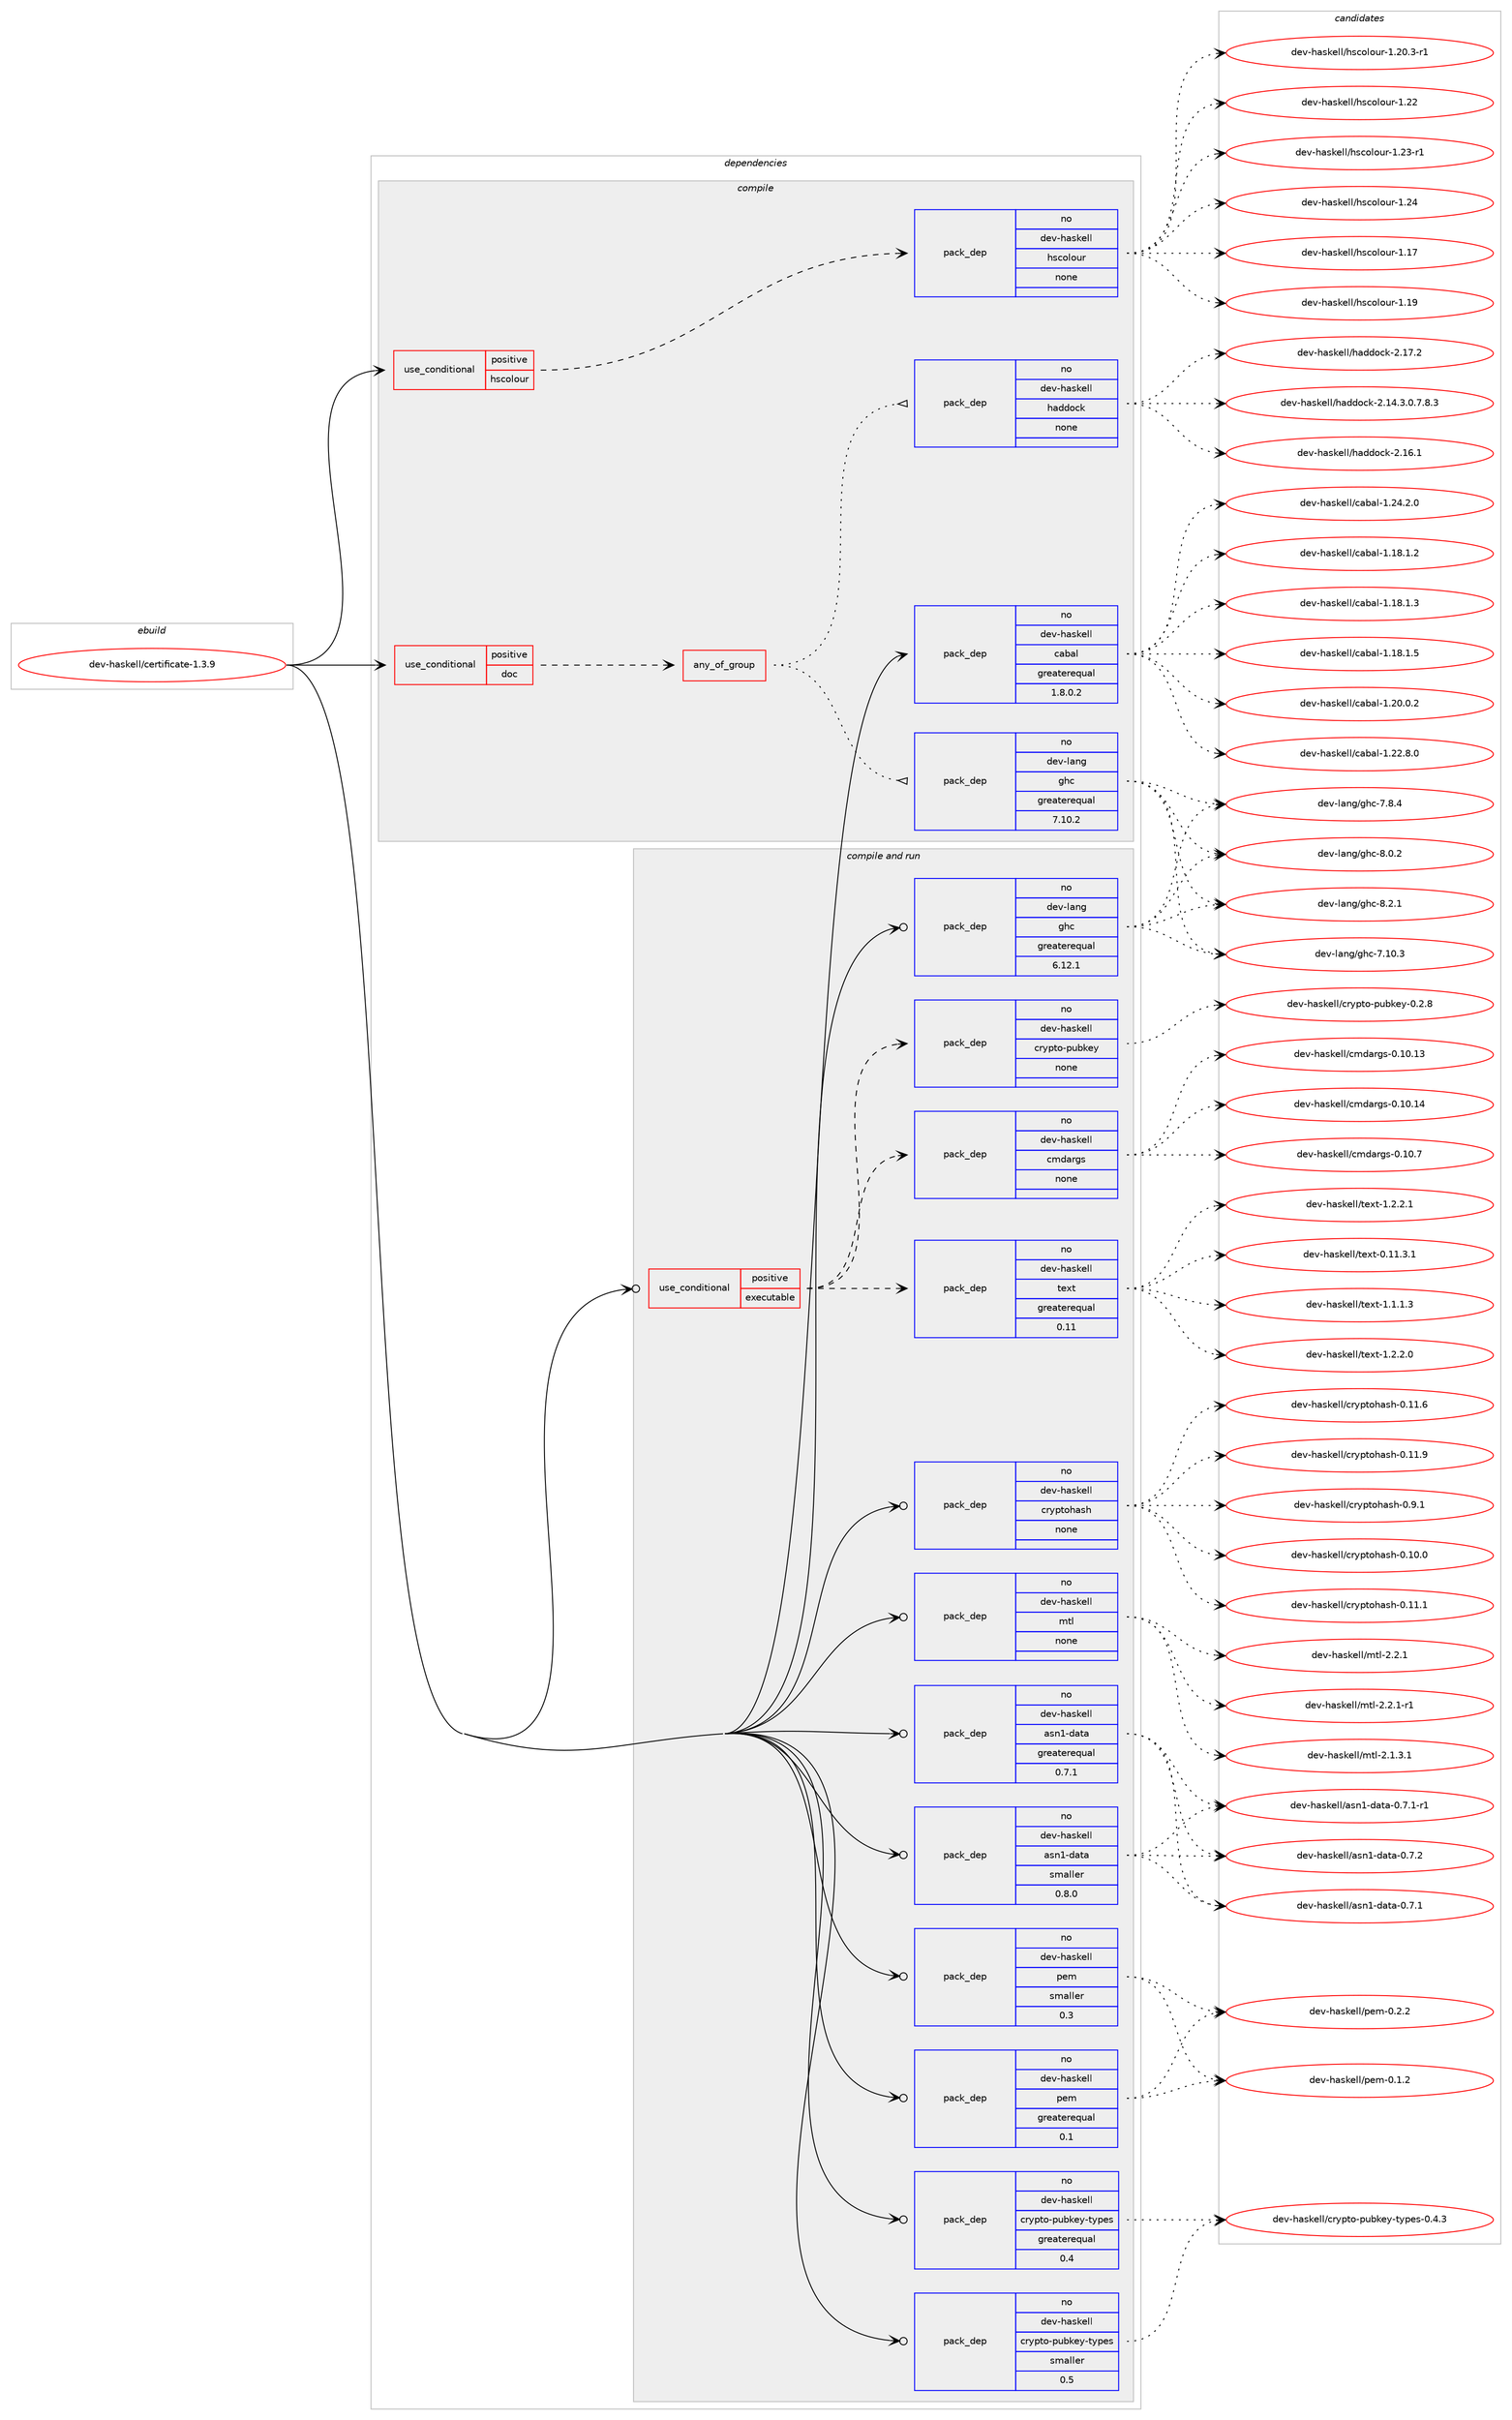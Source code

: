digraph prolog {

# *************
# Graph options
# *************

newrank=true;
concentrate=true;
compound=true;
graph [rankdir=LR,fontname=Helvetica,fontsize=10,ranksep=1.5];#, ranksep=2.5, nodesep=0.2];
edge  [arrowhead=vee];
node  [fontname=Helvetica,fontsize=10];

# **********
# The ebuild
# **********

subgraph cluster_leftcol {
color=gray;
rank=same;
label=<<i>ebuild</i>>;
id [label="dev-haskell/certificate-1.3.9", color=red, width=4, href="../dev-haskell/certificate-1.3.9.svg"];
}

# ****************
# The dependencies
# ****************

subgraph cluster_midcol {
color=gray;
label=<<i>dependencies</i>>;
subgraph cluster_compile {
fillcolor="#eeeeee";
style=filled;
label=<<i>compile</i>>;
subgraph cond18241 {
dependency76493 [label=<<TABLE BORDER="0" CELLBORDER="1" CELLSPACING="0" CELLPADDING="4"><TR><TD ROWSPAN="3" CELLPADDING="10">use_conditional</TD></TR><TR><TD>positive</TD></TR><TR><TD>doc</TD></TR></TABLE>>, shape=none, color=red];
subgraph any1754 {
dependency76494 [label=<<TABLE BORDER="0" CELLBORDER="1" CELLSPACING="0" CELLPADDING="4"><TR><TD CELLPADDING="10">any_of_group</TD></TR></TABLE>>, shape=none, color=red];subgraph pack56468 {
dependency76495 [label=<<TABLE BORDER="0" CELLBORDER="1" CELLSPACING="0" CELLPADDING="4" WIDTH="220"><TR><TD ROWSPAN="6" CELLPADDING="30">pack_dep</TD></TR><TR><TD WIDTH="110">no</TD></TR><TR><TD>dev-haskell</TD></TR><TR><TD>haddock</TD></TR><TR><TD>none</TD></TR><TR><TD></TD></TR></TABLE>>, shape=none, color=blue];
}
dependency76494:e -> dependency76495:w [weight=20,style="dotted",arrowhead="oinv"];
subgraph pack56469 {
dependency76496 [label=<<TABLE BORDER="0" CELLBORDER="1" CELLSPACING="0" CELLPADDING="4" WIDTH="220"><TR><TD ROWSPAN="6" CELLPADDING="30">pack_dep</TD></TR><TR><TD WIDTH="110">no</TD></TR><TR><TD>dev-lang</TD></TR><TR><TD>ghc</TD></TR><TR><TD>greaterequal</TD></TR><TR><TD>7.10.2</TD></TR></TABLE>>, shape=none, color=blue];
}
dependency76494:e -> dependency76496:w [weight=20,style="dotted",arrowhead="oinv"];
}
dependency76493:e -> dependency76494:w [weight=20,style="dashed",arrowhead="vee"];
}
id:e -> dependency76493:w [weight=20,style="solid",arrowhead="vee"];
subgraph cond18242 {
dependency76497 [label=<<TABLE BORDER="0" CELLBORDER="1" CELLSPACING="0" CELLPADDING="4"><TR><TD ROWSPAN="3" CELLPADDING="10">use_conditional</TD></TR><TR><TD>positive</TD></TR><TR><TD>hscolour</TD></TR></TABLE>>, shape=none, color=red];
subgraph pack56470 {
dependency76498 [label=<<TABLE BORDER="0" CELLBORDER="1" CELLSPACING="0" CELLPADDING="4" WIDTH="220"><TR><TD ROWSPAN="6" CELLPADDING="30">pack_dep</TD></TR><TR><TD WIDTH="110">no</TD></TR><TR><TD>dev-haskell</TD></TR><TR><TD>hscolour</TD></TR><TR><TD>none</TD></TR><TR><TD></TD></TR></TABLE>>, shape=none, color=blue];
}
dependency76497:e -> dependency76498:w [weight=20,style="dashed",arrowhead="vee"];
}
id:e -> dependency76497:w [weight=20,style="solid",arrowhead="vee"];
subgraph pack56471 {
dependency76499 [label=<<TABLE BORDER="0" CELLBORDER="1" CELLSPACING="0" CELLPADDING="4" WIDTH="220"><TR><TD ROWSPAN="6" CELLPADDING="30">pack_dep</TD></TR><TR><TD WIDTH="110">no</TD></TR><TR><TD>dev-haskell</TD></TR><TR><TD>cabal</TD></TR><TR><TD>greaterequal</TD></TR><TR><TD>1.8.0.2</TD></TR></TABLE>>, shape=none, color=blue];
}
id:e -> dependency76499:w [weight=20,style="solid",arrowhead="vee"];
}
subgraph cluster_compileandrun {
fillcolor="#eeeeee";
style=filled;
label=<<i>compile and run</i>>;
subgraph cond18243 {
dependency76500 [label=<<TABLE BORDER="0" CELLBORDER="1" CELLSPACING="0" CELLPADDING="4"><TR><TD ROWSPAN="3" CELLPADDING="10">use_conditional</TD></TR><TR><TD>positive</TD></TR><TR><TD>executable</TD></TR></TABLE>>, shape=none, color=red];
subgraph pack56472 {
dependency76501 [label=<<TABLE BORDER="0" CELLBORDER="1" CELLSPACING="0" CELLPADDING="4" WIDTH="220"><TR><TD ROWSPAN="6" CELLPADDING="30">pack_dep</TD></TR><TR><TD WIDTH="110">no</TD></TR><TR><TD>dev-haskell</TD></TR><TR><TD>cmdargs</TD></TR><TR><TD>none</TD></TR><TR><TD></TD></TR></TABLE>>, shape=none, color=blue];
}
dependency76500:e -> dependency76501:w [weight=20,style="dashed",arrowhead="vee"];
subgraph pack56473 {
dependency76502 [label=<<TABLE BORDER="0" CELLBORDER="1" CELLSPACING="0" CELLPADDING="4" WIDTH="220"><TR><TD ROWSPAN="6" CELLPADDING="30">pack_dep</TD></TR><TR><TD WIDTH="110">no</TD></TR><TR><TD>dev-haskell</TD></TR><TR><TD>crypto-pubkey</TD></TR><TR><TD>none</TD></TR><TR><TD></TD></TR></TABLE>>, shape=none, color=blue];
}
dependency76500:e -> dependency76502:w [weight=20,style="dashed",arrowhead="vee"];
subgraph pack56474 {
dependency76503 [label=<<TABLE BORDER="0" CELLBORDER="1" CELLSPACING="0" CELLPADDING="4" WIDTH="220"><TR><TD ROWSPAN="6" CELLPADDING="30">pack_dep</TD></TR><TR><TD WIDTH="110">no</TD></TR><TR><TD>dev-haskell</TD></TR><TR><TD>text</TD></TR><TR><TD>greaterequal</TD></TR><TR><TD>0.11</TD></TR></TABLE>>, shape=none, color=blue];
}
dependency76500:e -> dependency76503:w [weight=20,style="dashed",arrowhead="vee"];
}
id:e -> dependency76500:w [weight=20,style="solid",arrowhead="odotvee"];
subgraph pack56475 {
dependency76504 [label=<<TABLE BORDER="0" CELLBORDER="1" CELLSPACING="0" CELLPADDING="4" WIDTH="220"><TR><TD ROWSPAN="6" CELLPADDING="30">pack_dep</TD></TR><TR><TD WIDTH="110">no</TD></TR><TR><TD>dev-haskell</TD></TR><TR><TD>asn1-data</TD></TR><TR><TD>greaterequal</TD></TR><TR><TD>0.7.1</TD></TR></TABLE>>, shape=none, color=blue];
}
id:e -> dependency76504:w [weight=20,style="solid",arrowhead="odotvee"];
subgraph pack56476 {
dependency76505 [label=<<TABLE BORDER="0" CELLBORDER="1" CELLSPACING="0" CELLPADDING="4" WIDTH="220"><TR><TD ROWSPAN="6" CELLPADDING="30">pack_dep</TD></TR><TR><TD WIDTH="110">no</TD></TR><TR><TD>dev-haskell</TD></TR><TR><TD>asn1-data</TD></TR><TR><TD>smaller</TD></TR><TR><TD>0.8.0</TD></TR></TABLE>>, shape=none, color=blue];
}
id:e -> dependency76505:w [weight=20,style="solid",arrowhead="odotvee"];
subgraph pack56477 {
dependency76506 [label=<<TABLE BORDER="0" CELLBORDER="1" CELLSPACING="0" CELLPADDING="4" WIDTH="220"><TR><TD ROWSPAN="6" CELLPADDING="30">pack_dep</TD></TR><TR><TD WIDTH="110">no</TD></TR><TR><TD>dev-haskell</TD></TR><TR><TD>crypto-pubkey-types</TD></TR><TR><TD>greaterequal</TD></TR><TR><TD>0.4</TD></TR></TABLE>>, shape=none, color=blue];
}
id:e -> dependency76506:w [weight=20,style="solid",arrowhead="odotvee"];
subgraph pack56478 {
dependency76507 [label=<<TABLE BORDER="0" CELLBORDER="1" CELLSPACING="0" CELLPADDING="4" WIDTH="220"><TR><TD ROWSPAN="6" CELLPADDING="30">pack_dep</TD></TR><TR><TD WIDTH="110">no</TD></TR><TR><TD>dev-haskell</TD></TR><TR><TD>crypto-pubkey-types</TD></TR><TR><TD>smaller</TD></TR><TR><TD>0.5</TD></TR></TABLE>>, shape=none, color=blue];
}
id:e -> dependency76507:w [weight=20,style="solid",arrowhead="odotvee"];
subgraph pack56479 {
dependency76508 [label=<<TABLE BORDER="0" CELLBORDER="1" CELLSPACING="0" CELLPADDING="4" WIDTH="220"><TR><TD ROWSPAN="6" CELLPADDING="30">pack_dep</TD></TR><TR><TD WIDTH="110">no</TD></TR><TR><TD>dev-haskell</TD></TR><TR><TD>cryptohash</TD></TR><TR><TD>none</TD></TR><TR><TD></TD></TR></TABLE>>, shape=none, color=blue];
}
id:e -> dependency76508:w [weight=20,style="solid",arrowhead="odotvee"];
subgraph pack56480 {
dependency76509 [label=<<TABLE BORDER="0" CELLBORDER="1" CELLSPACING="0" CELLPADDING="4" WIDTH="220"><TR><TD ROWSPAN="6" CELLPADDING="30">pack_dep</TD></TR><TR><TD WIDTH="110">no</TD></TR><TR><TD>dev-haskell</TD></TR><TR><TD>mtl</TD></TR><TR><TD>none</TD></TR><TR><TD></TD></TR></TABLE>>, shape=none, color=blue];
}
id:e -> dependency76509:w [weight=20,style="solid",arrowhead="odotvee"];
subgraph pack56481 {
dependency76510 [label=<<TABLE BORDER="0" CELLBORDER="1" CELLSPACING="0" CELLPADDING="4" WIDTH="220"><TR><TD ROWSPAN="6" CELLPADDING="30">pack_dep</TD></TR><TR><TD WIDTH="110">no</TD></TR><TR><TD>dev-haskell</TD></TR><TR><TD>pem</TD></TR><TR><TD>greaterequal</TD></TR><TR><TD>0.1</TD></TR></TABLE>>, shape=none, color=blue];
}
id:e -> dependency76510:w [weight=20,style="solid",arrowhead="odotvee"];
subgraph pack56482 {
dependency76511 [label=<<TABLE BORDER="0" CELLBORDER="1" CELLSPACING="0" CELLPADDING="4" WIDTH="220"><TR><TD ROWSPAN="6" CELLPADDING="30">pack_dep</TD></TR><TR><TD WIDTH="110">no</TD></TR><TR><TD>dev-haskell</TD></TR><TR><TD>pem</TD></TR><TR><TD>smaller</TD></TR><TR><TD>0.3</TD></TR></TABLE>>, shape=none, color=blue];
}
id:e -> dependency76511:w [weight=20,style="solid",arrowhead="odotvee"];
subgraph pack56483 {
dependency76512 [label=<<TABLE BORDER="0" CELLBORDER="1" CELLSPACING="0" CELLPADDING="4" WIDTH="220"><TR><TD ROWSPAN="6" CELLPADDING="30">pack_dep</TD></TR><TR><TD WIDTH="110">no</TD></TR><TR><TD>dev-lang</TD></TR><TR><TD>ghc</TD></TR><TR><TD>greaterequal</TD></TR><TR><TD>6.12.1</TD></TR></TABLE>>, shape=none, color=blue];
}
id:e -> dependency76512:w [weight=20,style="solid",arrowhead="odotvee"];
}
subgraph cluster_run {
fillcolor="#eeeeee";
style=filled;
label=<<i>run</i>>;
}
}

# **************
# The candidates
# **************

subgraph cluster_choices {
rank=same;
color=gray;
label=<<i>candidates</i>>;

subgraph choice56468 {
color=black;
nodesep=1;
choice1001011184510497115107101108108471049710010011199107455046495246514648465546564651 [label="dev-haskell/haddock-2.14.3.0.7.8.3", color=red, width=4,href="../dev-haskell/haddock-2.14.3.0.7.8.3.svg"];
choice100101118451049711510710110810847104971001001119910745504649544649 [label="dev-haskell/haddock-2.16.1", color=red, width=4,href="../dev-haskell/haddock-2.16.1.svg"];
choice100101118451049711510710110810847104971001001119910745504649554650 [label="dev-haskell/haddock-2.17.2", color=red, width=4,href="../dev-haskell/haddock-2.17.2.svg"];
dependency76495:e -> choice1001011184510497115107101108108471049710010011199107455046495246514648465546564651:w [style=dotted,weight="100"];
dependency76495:e -> choice100101118451049711510710110810847104971001001119910745504649544649:w [style=dotted,weight="100"];
dependency76495:e -> choice100101118451049711510710110810847104971001001119910745504649554650:w [style=dotted,weight="100"];
}
subgraph choice56469 {
color=black;
nodesep=1;
choice1001011184510897110103471031049945554649484651 [label="dev-lang/ghc-7.10.3", color=red, width=4,href="../dev-lang/ghc-7.10.3.svg"];
choice10010111845108971101034710310499455546564652 [label="dev-lang/ghc-7.8.4", color=red, width=4,href="../dev-lang/ghc-7.8.4.svg"];
choice10010111845108971101034710310499455646484650 [label="dev-lang/ghc-8.0.2", color=red, width=4,href="../dev-lang/ghc-8.0.2.svg"];
choice10010111845108971101034710310499455646504649 [label="dev-lang/ghc-8.2.1", color=red, width=4,href="../dev-lang/ghc-8.2.1.svg"];
dependency76496:e -> choice1001011184510897110103471031049945554649484651:w [style=dotted,weight="100"];
dependency76496:e -> choice10010111845108971101034710310499455546564652:w [style=dotted,weight="100"];
dependency76496:e -> choice10010111845108971101034710310499455646484650:w [style=dotted,weight="100"];
dependency76496:e -> choice10010111845108971101034710310499455646504649:w [style=dotted,weight="100"];
}
subgraph choice56470 {
color=black;
nodesep=1;
choice100101118451049711510710110810847104115991111081111171144549464955 [label="dev-haskell/hscolour-1.17", color=red, width=4,href="../dev-haskell/hscolour-1.17.svg"];
choice100101118451049711510710110810847104115991111081111171144549464957 [label="dev-haskell/hscolour-1.19", color=red, width=4,href="../dev-haskell/hscolour-1.19.svg"];
choice10010111845104971151071011081084710411599111108111117114454946504846514511449 [label="dev-haskell/hscolour-1.20.3-r1", color=red, width=4,href="../dev-haskell/hscolour-1.20.3-r1.svg"];
choice100101118451049711510710110810847104115991111081111171144549465050 [label="dev-haskell/hscolour-1.22", color=red, width=4,href="../dev-haskell/hscolour-1.22.svg"];
choice1001011184510497115107101108108471041159911110811111711445494650514511449 [label="dev-haskell/hscolour-1.23-r1", color=red, width=4,href="../dev-haskell/hscolour-1.23-r1.svg"];
choice100101118451049711510710110810847104115991111081111171144549465052 [label="dev-haskell/hscolour-1.24", color=red, width=4,href="../dev-haskell/hscolour-1.24.svg"];
dependency76498:e -> choice100101118451049711510710110810847104115991111081111171144549464955:w [style=dotted,weight="100"];
dependency76498:e -> choice100101118451049711510710110810847104115991111081111171144549464957:w [style=dotted,weight="100"];
dependency76498:e -> choice10010111845104971151071011081084710411599111108111117114454946504846514511449:w [style=dotted,weight="100"];
dependency76498:e -> choice100101118451049711510710110810847104115991111081111171144549465050:w [style=dotted,weight="100"];
dependency76498:e -> choice1001011184510497115107101108108471041159911110811111711445494650514511449:w [style=dotted,weight="100"];
dependency76498:e -> choice100101118451049711510710110810847104115991111081111171144549465052:w [style=dotted,weight="100"];
}
subgraph choice56471 {
color=black;
nodesep=1;
choice10010111845104971151071011081084799979897108454946495646494650 [label="dev-haskell/cabal-1.18.1.2", color=red, width=4,href="../dev-haskell/cabal-1.18.1.2.svg"];
choice10010111845104971151071011081084799979897108454946495646494651 [label="dev-haskell/cabal-1.18.1.3", color=red, width=4,href="../dev-haskell/cabal-1.18.1.3.svg"];
choice10010111845104971151071011081084799979897108454946495646494653 [label="dev-haskell/cabal-1.18.1.5", color=red, width=4,href="../dev-haskell/cabal-1.18.1.5.svg"];
choice10010111845104971151071011081084799979897108454946504846484650 [label="dev-haskell/cabal-1.20.0.2", color=red, width=4,href="../dev-haskell/cabal-1.20.0.2.svg"];
choice10010111845104971151071011081084799979897108454946505046564648 [label="dev-haskell/cabal-1.22.8.0", color=red, width=4,href="../dev-haskell/cabal-1.22.8.0.svg"];
choice10010111845104971151071011081084799979897108454946505246504648 [label="dev-haskell/cabal-1.24.2.0", color=red, width=4,href="../dev-haskell/cabal-1.24.2.0.svg"];
dependency76499:e -> choice10010111845104971151071011081084799979897108454946495646494650:w [style=dotted,weight="100"];
dependency76499:e -> choice10010111845104971151071011081084799979897108454946495646494651:w [style=dotted,weight="100"];
dependency76499:e -> choice10010111845104971151071011081084799979897108454946495646494653:w [style=dotted,weight="100"];
dependency76499:e -> choice10010111845104971151071011081084799979897108454946504846484650:w [style=dotted,weight="100"];
dependency76499:e -> choice10010111845104971151071011081084799979897108454946505046564648:w [style=dotted,weight="100"];
dependency76499:e -> choice10010111845104971151071011081084799979897108454946505246504648:w [style=dotted,weight="100"];
}
subgraph choice56472 {
color=black;
nodesep=1;
choice10010111845104971151071011081084799109100971141031154548464948464951 [label="dev-haskell/cmdargs-0.10.13", color=red, width=4,href="../dev-haskell/cmdargs-0.10.13.svg"];
choice10010111845104971151071011081084799109100971141031154548464948464952 [label="dev-haskell/cmdargs-0.10.14", color=red, width=4,href="../dev-haskell/cmdargs-0.10.14.svg"];
choice100101118451049711510710110810847991091009711410311545484649484655 [label="dev-haskell/cmdargs-0.10.7", color=red, width=4,href="../dev-haskell/cmdargs-0.10.7.svg"];
dependency76501:e -> choice10010111845104971151071011081084799109100971141031154548464948464951:w [style=dotted,weight="100"];
dependency76501:e -> choice10010111845104971151071011081084799109100971141031154548464948464952:w [style=dotted,weight="100"];
dependency76501:e -> choice100101118451049711510710110810847991091009711410311545484649484655:w [style=dotted,weight="100"];
}
subgraph choice56473 {
color=black;
nodesep=1;
choice100101118451049711510710110810847991141211121161114511211798107101121454846504656 [label="dev-haskell/crypto-pubkey-0.2.8", color=red, width=4,href="../dev-haskell/crypto-pubkey-0.2.8.svg"];
dependency76502:e -> choice100101118451049711510710110810847991141211121161114511211798107101121454846504656:w [style=dotted,weight="100"];
}
subgraph choice56474 {
color=black;
nodesep=1;
choice100101118451049711510710110810847116101120116454846494946514649 [label="dev-haskell/text-0.11.3.1", color=red, width=4,href="../dev-haskell/text-0.11.3.1.svg"];
choice1001011184510497115107101108108471161011201164549464946494651 [label="dev-haskell/text-1.1.1.3", color=red, width=4,href="../dev-haskell/text-1.1.1.3.svg"];
choice1001011184510497115107101108108471161011201164549465046504648 [label="dev-haskell/text-1.2.2.0", color=red, width=4,href="../dev-haskell/text-1.2.2.0.svg"];
choice1001011184510497115107101108108471161011201164549465046504649 [label="dev-haskell/text-1.2.2.1", color=red, width=4,href="../dev-haskell/text-1.2.2.1.svg"];
dependency76503:e -> choice100101118451049711510710110810847116101120116454846494946514649:w [style=dotted,weight="100"];
dependency76503:e -> choice1001011184510497115107101108108471161011201164549464946494651:w [style=dotted,weight="100"];
dependency76503:e -> choice1001011184510497115107101108108471161011201164549465046504648:w [style=dotted,weight="100"];
dependency76503:e -> choice1001011184510497115107101108108471161011201164549465046504649:w [style=dotted,weight="100"];
}
subgraph choice56475 {
color=black;
nodesep=1;
choice1001011184510497115107101108108479711511049451009711697454846554649 [label="dev-haskell/asn1-data-0.7.1", color=red, width=4,href="../dev-haskell/asn1-data-0.7.1.svg"];
choice10010111845104971151071011081084797115110494510097116974548465546494511449 [label="dev-haskell/asn1-data-0.7.1-r1", color=red, width=4,href="../dev-haskell/asn1-data-0.7.1-r1.svg"];
choice1001011184510497115107101108108479711511049451009711697454846554650 [label="dev-haskell/asn1-data-0.7.2", color=red, width=4,href="../dev-haskell/asn1-data-0.7.2.svg"];
dependency76504:e -> choice1001011184510497115107101108108479711511049451009711697454846554649:w [style=dotted,weight="100"];
dependency76504:e -> choice10010111845104971151071011081084797115110494510097116974548465546494511449:w [style=dotted,weight="100"];
dependency76504:e -> choice1001011184510497115107101108108479711511049451009711697454846554650:w [style=dotted,weight="100"];
}
subgraph choice56476 {
color=black;
nodesep=1;
choice1001011184510497115107101108108479711511049451009711697454846554649 [label="dev-haskell/asn1-data-0.7.1", color=red, width=4,href="../dev-haskell/asn1-data-0.7.1.svg"];
choice10010111845104971151071011081084797115110494510097116974548465546494511449 [label="dev-haskell/asn1-data-0.7.1-r1", color=red, width=4,href="../dev-haskell/asn1-data-0.7.1-r1.svg"];
choice1001011184510497115107101108108479711511049451009711697454846554650 [label="dev-haskell/asn1-data-0.7.2", color=red, width=4,href="../dev-haskell/asn1-data-0.7.2.svg"];
dependency76505:e -> choice1001011184510497115107101108108479711511049451009711697454846554649:w [style=dotted,weight="100"];
dependency76505:e -> choice10010111845104971151071011081084797115110494510097116974548465546494511449:w [style=dotted,weight="100"];
dependency76505:e -> choice1001011184510497115107101108108479711511049451009711697454846554650:w [style=dotted,weight="100"];
}
subgraph choice56477 {
color=black;
nodesep=1;
choice10010111845104971151071011081084799114121112116111451121179810710112145116121112101115454846524651 [label="dev-haskell/crypto-pubkey-types-0.4.3", color=red, width=4,href="../dev-haskell/crypto-pubkey-types-0.4.3.svg"];
dependency76506:e -> choice10010111845104971151071011081084799114121112116111451121179810710112145116121112101115454846524651:w [style=dotted,weight="100"];
}
subgraph choice56478 {
color=black;
nodesep=1;
choice10010111845104971151071011081084799114121112116111451121179810710112145116121112101115454846524651 [label="dev-haskell/crypto-pubkey-types-0.4.3", color=red, width=4,href="../dev-haskell/crypto-pubkey-types-0.4.3.svg"];
dependency76507:e -> choice10010111845104971151071011081084799114121112116111451121179810710112145116121112101115454846524651:w [style=dotted,weight="100"];
}
subgraph choice56479 {
color=black;
nodesep=1;
choice100101118451049711510710110810847991141211121161111049711510445484649484648 [label="dev-haskell/cryptohash-0.10.0", color=red, width=4,href="../dev-haskell/cryptohash-0.10.0.svg"];
choice100101118451049711510710110810847991141211121161111049711510445484649494649 [label="dev-haskell/cryptohash-0.11.1", color=red, width=4,href="../dev-haskell/cryptohash-0.11.1.svg"];
choice100101118451049711510710110810847991141211121161111049711510445484649494654 [label="dev-haskell/cryptohash-0.11.6", color=red, width=4,href="../dev-haskell/cryptohash-0.11.6.svg"];
choice100101118451049711510710110810847991141211121161111049711510445484649494657 [label="dev-haskell/cryptohash-0.11.9", color=red, width=4,href="../dev-haskell/cryptohash-0.11.9.svg"];
choice1001011184510497115107101108108479911412111211611110497115104454846574649 [label="dev-haskell/cryptohash-0.9.1", color=red, width=4,href="../dev-haskell/cryptohash-0.9.1.svg"];
dependency76508:e -> choice100101118451049711510710110810847991141211121161111049711510445484649484648:w [style=dotted,weight="100"];
dependency76508:e -> choice100101118451049711510710110810847991141211121161111049711510445484649494649:w [style=dotted,weight="100"];
dependency76508:e -> choice100101118451049711510710110810847991141211121161111049711510445484649494654:w [style=dotted,weight="100"];
dependency76508:e -> choice100101118451049711510710110810847991141211121161111049711510445484649494657:w [style=dotted,weight="100"];
dependency76508:e -> choice1001011184510497115107101108108479911412111211611110497115104454846574649:w [style=dotted,weight="100"];
}
subgraph choice56480 {
color=black;
nodesep=1;
choice1001011184510497115107101108108471091161084550464946514649 [label="dev-haskell/mtl-2.1.3.1", color=red, width=4,href="../dev-haskell/mtl-2.1.3.1.svg"];
choice100101118451049711510710110810847109116108455046504649 [label="dev-haskell/mtl-2.2.1", color=red, width=4,href="../dev-haskell/mtl-2.2.1.svg"];
choice1001011184510497115107101108108471091161084550465046494511449 [label="dev-haskell/mtl-2.2.1-r1", color=red, width=4,href="../dev-haskell/mtl-2.2.1-r1.svg"];
dependency76509:e -> choice1001011184510497115107101108108471091161084550464946514649:w [style=dotted,weight="100"];
dependency76509:e -> choice100101118451049711510710110810847109116108455046504649:w [style=dotted,weight="100"];
dependency76509:e -> choice1001011184510497115107101108108471091161084550465046494511449:w [style=dotted,weight="100"];
}
subgraph choice56481 {
color=black;
nodesep=1;
choice100101118451049711510710110810847112101109454846494650 [label="dev-haskell/pem-0.1.2", color=red, width=4,href="../dev-haskell/pem-0.1.2.svg"];
choice100101118451049711510710110810847112101109454846504650 [label="dev-haskell/pem-0.2.2", color=red, width=4,href="../dev-haskell/pem-0.2.2.svg"];
dependency76510:e -> choice100101118451049711510710110810847112101109454846494650:w [style=dotted,weight="100"];
dependency76510:e -> choice100101118451049711510710110810847112101109454846504650:w [style=dotted,weight="100"];
}
subgraph choice56482 {
color=black;
nodesep=1;
choice100101118451049711510710110810847112101109454846494650 [label="dev-haskell/pem-0.1.2", color=red, width=4,href="../dev-haskell/pem-0.1.2.svg"];
choice100101118451049711510710110810847112101109454846504650 [label="dev-haskell/pem-0.2.2", color=red, width=4,href="../dev-haskell/pem-0.2.2.svg"];
dependency76511:e -> choice100101118451049711510710110810847112101109454846494650:w [style=dotted,weight="100"];
dependency76511:e -> choice100101118451049711510710110810847112101109454846504650:w [style=dotted,weight="100"];
}
subgraph choice56483 {
color=black;
nodesep=1;
choice1001011184510897110103471031049945554649484651 [label="dev-lang/ghc-7.10.3", color=red, width=4,href="../dev-lang/ghc-7.10.3.svg"];
choice10010111845108971101034710310499455546564652 [label="dev-lang/ghc-7.8.4", color=red, width=4,href="../dev-lang/ghc-7.8.4.svg"];
choice10010111845108971101034710310499455646484650 [label="dev-lang/ghc-8.0.2", color=red, width=4,href="../dev-lang/ghc-8.0.2.svg"];
choice10010111845108971101034710310499455646504649 [label="dev-lang/ghc-8.2.1", color=red, width=4,href="../dev-lang/ghc-8.2.1.svg"];
dependency76512:e -> choice1001011184510897110103471031049945554649484651:w [style=dotted,weight="100"];
dependency76512:e -> choice10010111845108971101034710310499455546564652:w [style=dotted,weight="100"];
dependency76512:e -> choice10010111845108971101034710310499455646484650:w [style=dotted,weight="100"];
dependency76512:e -> choice10010111845108971101034710310499455646504649:w [style=dotted,weight="100"];
}
}

}
